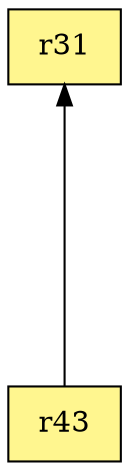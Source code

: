 digraph G {
rankdir=BT;ranksep="2.0";
"r43" [shape=record,fillcolor=khaki1,style=filled,label="{r43}"];
"r31" [shape=record,fillcolor=khaki1,style=filled,label="{r31}"];
"r43" -> "r31"
}